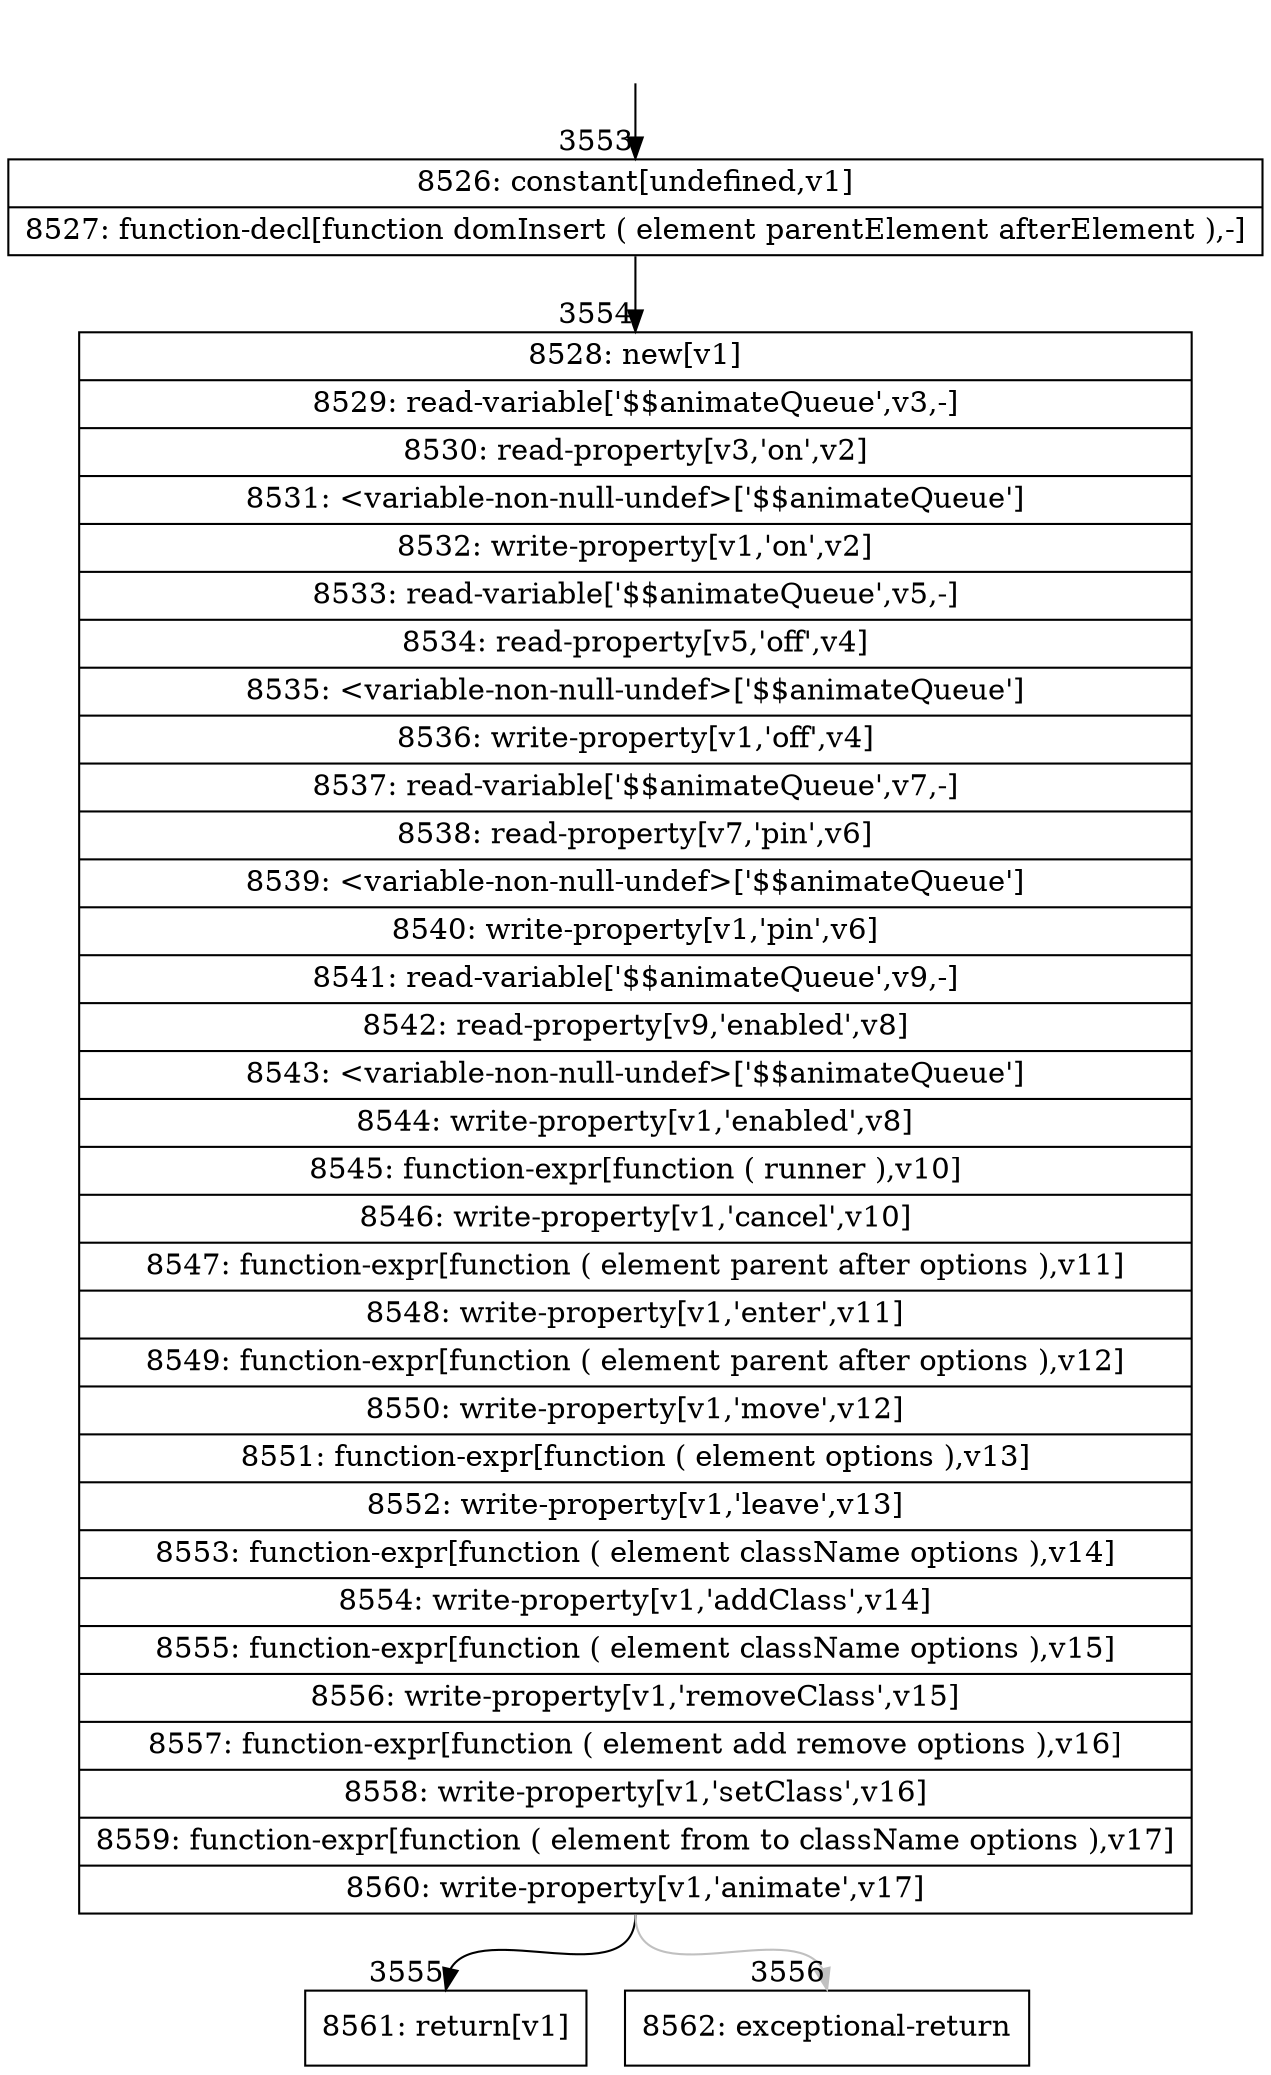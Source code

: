 digraph {
rankdir="TD"
BB_entry283[shape=none,label=""];
BB_entry283 -> BB3553 [tailport=s, headport=n, headlabel="    3553"]
BB3553 [shape=record label="{8526: constant[undefined,v1]|8527: function-decl[function domInsert ( element parentElement afterElement ),-]}" ] 
BB3553 -> BB3554 [tailport=s, headport=n, headlabel="      3554"]
BB3554 [shape=record label="{8528: new[v1]|8529: read-variable['$$animateQueue',v3,-]|8530: read-property[v3,'on',v2]|8531: \<variable-non-null-undef\>['$$animateQueue']|8532: write-property[v1,'on',v2]|8533: read-variable['$$animateQueue',v5,-]|8534: read-property[v5,'off',v4]|8535: \<variable-non-null-undef\>['$$animateQueue']|8536: write-property[v1,'off',v4]|8537: read-variable['$$animateQueue',v7,-]|8538: read-property[v7,'pin',v6]|8539: \<variable-non-null-undef\>['$$animateQueue']|8540: write-property[v1,'pin',v6]|8541: read-variable['$$animateQueue',v9,-]|8542: read-property[v9,'enabled',v8]|8543: \<variable-non-null-undef\>['$$animateQueue']|8544: write-property[v1,'enabled',v8]|8545: function-expr[function ( runner ),v10]|8546: write-property[v1,'cancel',v10]|8547: function-expr[function ( element parent after options ),v11]|8548: write-property[v1,'enter',v11]|8549: function-expr[function ( element parent after options ),v12]|8550: write-property[v1,'move',v12]|8551: function-expr[function ( element options ),v13]|8552: write-property[v1,'leave',v13]|8553: function-expr[function ( element className options ),v14]|8554: write-property[v1,'addClass',v14]|8555: function-expr[function ( element className options ),v15]|8556: write-property[v1,'removeClass',v15]|8557: function-expr[function ( element add remove options ),v16]|8558: write-property[v1,'setClass',v16]|8559: function-expr[function ( element from to className options ),v17]|8560: write-property[v1,'animate',v17]}" ] 
BB3554 -> BB3555 [tailport=s, headport=n, headlabel="      3555"]
BB3554 -> BB3556 [tailport=s, headport=n, color=gray, headlabel="      3556"]
BB3555 [shape=record label="{8561: return[v1]}" ] 
BB3556 [shape=record label="{8562: exceptional-return}" ] 
//#$~ 5333
}
